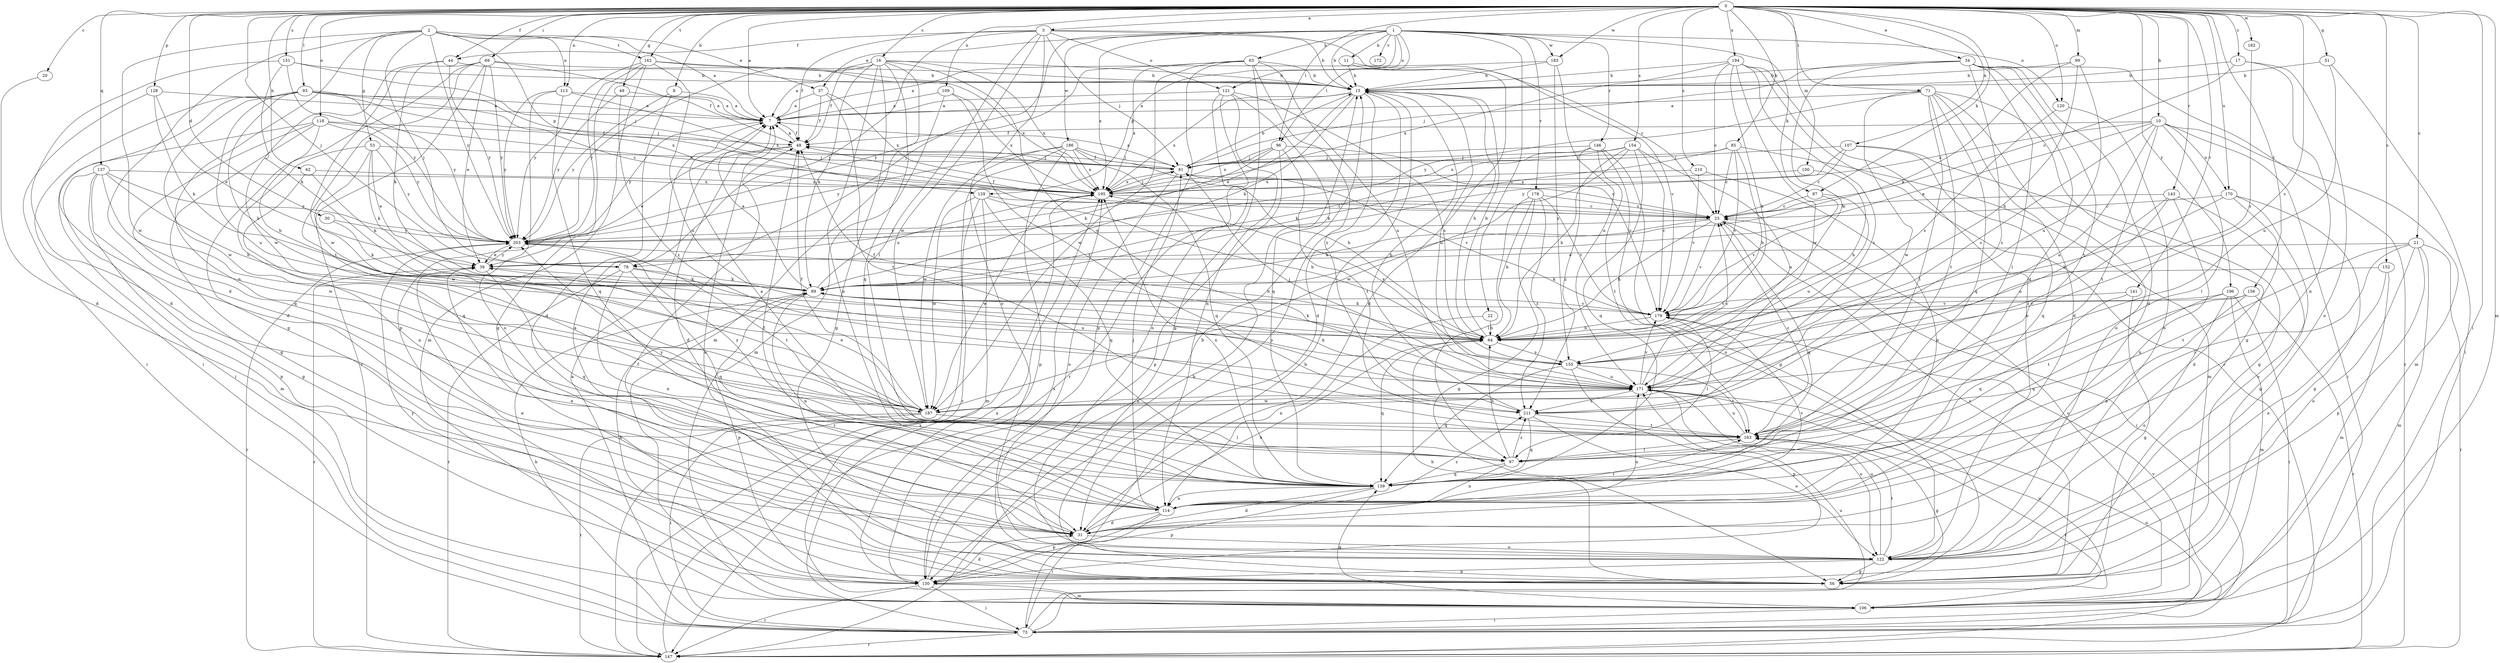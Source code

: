 strict digraph  {
0;
1;
2;
3;
7;
8;
10;
11;
15;
16;
17;
20;
21;
22;
23;
30;
31;
34;
37;
39;
44;
48;
49;
51;
53;
56;
62;
63;
64;
69;
71;
73;
78;
81;
85;
87;
89;
93;
96;
97;
99;
100;
106;
107;
109;
113;
114;
118;
120;
121;
122;
128;
129;
130;
137;
139;
141;
143;
146;
147;
151;
152;
154;
155;
156;
162;
163;
170;
171;
172;
178;
179;
182;
183;
186;
187;
194;
195;
196;
203;
210;
211;
0 -> 3  [label=a];
0 -> 7  [label=a];
0 -> 8  [label=b];
0 -> 10  [label=b];
0 -> 16  [label=c];
0 -> 17  [label=c];
0 -> 20  [label=c];
0 -> 21  [label=c];
0 -> 30  [label=d];
0 -> 34  [label=e];
0 -> 44  [label=f];
0 -> 49  [label=g];
0 -> 51  [label=g];
0 -> 62  [label=h];
0 -> 69  [label=i];
0 -> 71  [label=i];
0 -> 73  [label=i];
0 -> 78  [label=j];
0 -> 85  [label=k];
0 -> 87  [label=k];
0 -> 93  [label=l];
0 -> 96  [label=l];
0 -> 99  [label=m];
0 -> 100  [label=m];
0 -> 106  [label=m];
0 -> 107  [label=n];
0 -> 109  [label=n];
0 -> 113  [label=n];
0 -> 118  [label=o];
0 -> 120  [label=o];
0 -> 128  [label=p];
0 -> 137  [label=q];
0 -> 141  [label=r];
0 -> 143  [label=r];
0 -> 151  [label=s];
0 -> 152  [label=s];
0 -> 154  [label=s];
0 -> 155  [label=s];
0 -> 156  [label=t];
0 -> 162  [label=t];
0 -> 170  [label=u];
0 -> 182  [label=w];
0 -> 183  [label=w];
0 -> 194  [label=x];
0 -> 196  [label=y];
0 -> 210  [label=z];
1 -> 11  [label=b];
1 -> 15  [label=b];
1 -> 22  [label=c];
1 -> 37  [label=e];
1 -> 63  [label=h];
1 -> 78  [label=j];
1 -> 87  [label=k];
1 -> 96  [label=l];
1 -> 120  [label=o];
1 -> 121  [label=o];
1 -> 129  [label=p];
1 -> 146  [label=r];
1 -> 172  [label=v];
1 -> 178  [label=v];
1 -> 183  [label=w];
1 -> 186  [label=w];
1 -> 195  [label=x];
2 -> 7  [label=a];
2 -> 31  [label=d];
2 -> 37  [label=e];
2 -> 53  [label=g];
2 -> 78  [label=j];
2 -> 113  [label=n];
2 -> 114  [label=n];
2 -> 129  [label=p];
2 -> 162  [label=t];
2 -> 187  [label=w];
2 -> 203  [label=y];
3 -> 15  [label=b];
3 -> 23  [label=c];
3 -> 44  [label=f];
3 -> 48  [label=f];
3 -> 78  [label=j];
3 -> 81  [label=j];
3 -> 97  [label=l];
3 -> 121  [label=o];
3 -> 122  [label=o];
3 -> 187  [label=w];
7 -> 48  [label=f];
7 -> 203  [label=y];
8 -> 7  [label=a];
8 -> 31  [label=d];
8 -> 203  [label=y];
10 -> 39  [label=e];
10 -> 48  [label=f];
10 -> 73  [label=i];
10 -> 97  [label=l];
10 -> 106  [label=m];
10 -> 155  [label=s];
10 -> 163  [label=t];
10 -> 170  [label=u];
10 -> 171  [label=u];
10 -> 195  [label=x];
11 -> 15  [label=b];
11 -> 31  [label=d];
11 -> 179  [label=v];
15 -> 7  [label=a];
15 -> 31  [label=d];
15 -> 39  [label=e];
15 -> 64  [label=h];
15 -> 89  [label=k];
15 -> 130  [label=p];
15 -> 171  [label=u];
15 -> 195  [label=x];
16 -> 7  [label=a];
16 -> 15  [label=b];
16 -> 48  [label=f];
16 -> 56  [label=g];
16 -> 89  [label=k];
16 -> 106  [label=m];
16 -> 114  [label=n];
16 -> 139  [label=q];
16 -> 171  [label=u];
16 -> 195  [label=x];
16 -> 203  [label=y];
17 -> 15  [label=b];
17 -> 23  [label=c];
17 -> 114  [label=n];
17 -> 122  [label=o];
20 -> 31  [label=d];
21 -> 39  [label=e];
21 -> 97  [label=l];
21 -> 106  [label=m];
21 -> 122  [label=o];
21 -> 130  [label=p];
21 -> 147  [label=r];
21 -> 163  [label=t];
22 -> 64  [label=h];
22 -> 114  [label=n];
23 -> 48  [label=f];
23 -> 64  [label=h];
23 -> 73  [label=i];
23 -> 89  [label=k];
23 -> 139  [label=q];
23 -> 179  [label=v];
23 -> 203  [label=y];
30 -> 89  [label=k];
30 -> 203  [label=y];
31 -> 7  [label=a];
31 -> 39  [label=e];
31 -> 64  [label=h];
31 -> 122  [label=o];
31 -> 171  [label=u];
34 -> 15  [label=b];
34 -> 31  [label=d];
34 -> 64  [label=h];
34 -> 81  [label=j];
34 -> 97  [label=l];
34 -> 139  [label=q];
34 -> 147  [label=r];
34 -> 163  [label=t];
34 -> 211  [label=z];
37 -> 7  [label=a];
37 -> 48  [label=f];
37 -> 163  [label=t];
37 -> 195  [label=x];
39 -> 89  [label=k];
39 -> 139  [label=q];
39 -> 147  [label=r];
39 -> 203  [label=y];
44 -> 15  [label=b];
44 -> 89  [label=k];
44 -> 187  [label=w];
44 -> 203  [label=y];
48 -> 7  [label=a];
48 -> 31  [label=d];
48 -> 39  [label=e];
48 -> 81  [label=j];
49 -> 7  [label=a];
49 -> 203  [label=y];
49 -> 211  [label=z];
51 -> 15  [label=b];
51 -> 73  [label=i];
51 -> 171  [label=u];
53 -> 39  [label=e];
53 -> 81  [label=j];
53 -> 89  [label=k];
53 -> 139  [label=q];
53 -> 187  [label=w];
53 -> 203  [label=y];
56 -> 7  [label=a];
56 -> 23  [label=c];
56 -> 48  [label=f];
56 -> 64  [label=h];
62 -> 89  [label=k];
62 -> 114  [label=n];
62 -> 195  [label=x];
63 -> 15  [label=b];
63 -> 56  [label=g];
63 -> 130  [label=p];
63 -> 171  [label=u];
63 -> 187  [label=w];
63 -> 195  [label=x];
63 -> 203  [label=y];
63 -> 211  [label=z];
64 -> 15  [label=b];
64 -> 89  [label=k];
64 -> 139  [label=q];
64 -> 155  [label=s];
69 -> 15  [label=b];
69 -> 39  [label=e];
69 -> 48  [label=f];
69 -> 56  [label=g];
69 -> 147  [label=r];
69 -> 163  [label=t];
69 -> 187  [label=w];
69 -> 203  [label=y];
71 -> 7  [label=a];
71 -> 31  [label=d];
71 -> 56  [label=g];
71 -> 97  [label=l];
71 -> 122  [label=o];
71 -> 139  [label=q];
71 -> 163  [label=t];
71 -> 187  [label=w];
71 -> 203  [label=y];
73 -> 7  [label=a];
73 -> 15  [label=b];
73 -> 89  [label=k];
73 -> 147  [label=r];
73 -> 163  [label=t];
73 -> 171  [label=u];
73 -> 179  [label=v];
73 -> 195  [label=x];
78 -> 89  [label=k];
78 -> 114  [label=n];
78 -> 139  [label=q];
78 -> 147  [label=r];
78 -> 171  [label=u];
81 -> 7  [label=a];
81 -> 15  [label=b];
81 -> 23  [label=c];
81 -> 48  [label=f];
81 -> 122  [label=o];
81 -> 179  [label=v];
81 -> 195  [label=x];
85 -> 23  [label=c];
85 -> 64  [label=h];
85 -> 81  [label=j];
85 -> 89  [label=k];
85 -> 106  [label=m];
85 -> 179  [label=v];
87 -> 23  [label=c];
87 -> 171  [label=u];
87 -> 179  [label=v];
89 -> 7  [label=a];
89 -> 114  [label=n];
89 -> 130  [label=p];
89 -> 179  [label=v];
89 -> 195  [label=x];
93 -> 7  [label=a];
93 -> 23  [label=c];
93 -> 31  [label=d];
93 -> 64  [label=h];
93 -> 73  [label=i];
93 -> 81  [label=j];
93 -> 171  [label=u];
93 -> 187  [label=w];
93 -> 195  [label=x];
93 -> 203  [label=y];
96 -> 81  [label=j];
96 -> 89  [label=k];
96 -> 130  [label=p];
96 -> 163  [label=t];
96 -> 179  [label=v];
96 -> 195  [label=x];
97 -> 7  [label=a];
97 -> 64  [label=h];
97 -> 114  [label=n];
97 -> 139  [label=q];
97 -> 203  [label=y];
97 -> 211  [label=z];
99 -> 15  [label=b];
99 -> 64  [label=h];
99 -> 89  [label=k];
99 -> 171  [label=u];
100 -> 64  [label=h];
100 -> 195  [label=x];
106 -> 23  [label=c];
106 -> 73  [label=i];
106 -> 139  [label=q];
106 -> 171  [label=u];
107 -> 23  [label=c];
107 -> 56  [label=g];
107 -> 81  [label=j];
107 -> 139  [label=q];
107 -> 203  [label=y];
109 -> 7  [label=a];
109 -> 106  [label=m];
109 -> 195  [label=x];
109 -> 211  [label=z];
113 -> 7  [label=a];
113 -> 122  [label=o];
113 -> 139  [label=q];
113 -> 195  [label=x];
113 -> 203  [label=y];
114 -> 31  [label=d];
114 -> 48  [label=f];
114 -> 73  [label=i];
114 -> 81  [label=j];
114 -> 130  [label=p];
114 -> 163  [label=t];
114 -> 179  [label=v];
114 -> 211  [label=z];
118 -> 48  [label=f];
118 -> 56  [label=g];
118 -> 64  [label=h];
118 -> 73  [label=i];
118 -> 139  [label=q];
118 -> 195  [label=x];
118 -> 203  [label=y];
120 -> 122  [label=o];
120 -> 155  [label=s];
121 -> 7  [label=a];
121 -> 114  [label=n];
121 -> 122  [label=o];
121 -> 139  [label=q];
121 -> 147  [label=r];
121 -> 155  [label=s];
122 -> 39  [label=e];
122 -> 56  [label=g];
122 -> 130  [label=p];
122 -> 163  [label=t];
122 -> 171  [label=u];
128 -> 7  [label=a];
128 -> 39  [label=e];
128 -> 73  [label=i];
128 -> 89  [label=k];
129 -> 23  [label=c];
129 -> 64  [label=h];
129 -> 106  [label=m];
129 -> 139  [label=q];
129 -> 147  [label=r];
129 -> 187  [label=w];
130 -> 15  [label=b];
130 -> 31  [label=d];
130 -> 73  [label=i];
130 -> 89  [label=k];
130 -> 106  [label=m];
130 -> 147  [label=r];
130 -> 195  [label=x];
130 -> 203  [label=y];
137 -> 56  [label=g];
137 -> 64  [label=h];
137 -> 106  [label=m];
137 -> 130  [label=p];
137 -> 187  [label=w];
137 -> 195  [label=x];
137 -> 203  [label=y];
139 -> 31  [label=d];
139 -> 114  [label=n];
139 -> 130  [label=p];
139 -> 195  [label=x];
141 -> 56  [label=g];
141 -> 139  [label=q];
141 -> 179  [label=v];
143 -> 23  [label=c];
143 -> 56  [label=g];
143 -> 114  [label=n];
143 -> 171  [label=u];
143 -> 211  [label=z];
146 -> 56  [label=g];
146 -> 81  [label=j];
146 -> 122  [label=o];
146 -> 163  [label=t];
146 -> 195  [label=x];
146 -> 211  [label=z];
147 -> 15  [label=b];
147 -> 171  [label=u];
147 -> 195  [label=x];
151 -> 15  [label=b];
151 -> 31  [label=d];
151 -> 81  [label=j];
151 -> 89  [label=k];
151 -> 203  [label=y];
152 -> 89  [label=k];
152 -> 106  [label=m];
152 -> 122  [label=o];
154 -> 64  [label=h];
154 -> 81  [label=j];
154 -> 89  [label=k];
154 -> 139  [label=q];
154 -> 171  [label=u];
154 -> 179  [label=v];
154 -> 187  [label=w];
155 -> 48  [label=f];
155 -> 130  [label=p];
155 -> 139  [label=q];
155 -> 163  [label=t];
155 -> 171  [label=u];
155 -> 195  [label=x];
156 -> 114  [label=n];
156 -> 147  [label=r];
156 -> 163  [label=t];
156 -> 179  [label=v];
162 -> 15  [label=b];
162 -> 56  [label=g];
162 -> 106  [label=m];
162 -> 130  [label=p];
162 -> 171  [label=u];
162 -> 195  [label=x];
162 -> 203  [label=y];
163 -> 23  [label=c];
163 -> 56  [label=g];
163 -> 97  [label=l];
163 -> 171  [label=u];
163 -> 203  [label=y];
170 -> 23  [label=c];
170 -> 31  [label=d];
170 -> 56  [label=g];
170 -> 64  [label=h];
170 -> 122  [label=o];
171 -> 23  [label=c];
171 -> 81  [label=j];
171 -> 89  [label=k];
171 -> 122  [label=o];
171 -> 179  [label=v];
171 -> 187  [label=w];
171 -> 211  [label=z];
178 -> 23  [label=c];
178 -> 56  [label=g];
178 -> 64  [label=h];
178 -> 97  [label=l];
178 -> 179  [label=v];
178 -> 211  [label=z];
179 -> 64  [label=h];
179 -> 89  [label=k];
179 -> 97  [label=l];
182 -> 155  [label=s];
183 -> 7  [label=a];
183 -> 15  [label=b];
183 -> 155  [label=s];
183 -> 171  [label=u];
186 -> 64  [label=h];
186 -> 81  [label=j];
186 -> 130  [label=p];
186 -> 139  [label=q];
186 -> 147  [label=r];
186 -> 187  [label=w];
186 -> 195  [label=x];
186 -> 203  [label=y];
187 -> 39  [label=e];
187 -> 48  [label=f];
187 -> 73  [label=i];
187 -> 97  [label=l];
187 -> 147  [label=r];
187 -> 171  [label=u];
194 -> 15  [label=b];
194 -> 23  [label=c];
194 -> 64  [label=h];
194 -> 122  [label=o];
194 -> 147  [label=r];
194 -> 187  [label=w];
194 -> 195  [label=x];
194 -> 211  [label=z];
195 -> 23  [label=c];
195 -> 81  [label=j];
195 -> 187  [label=w];
196 -> 73  [label=i];
196 -> 106  [label=m];
196 -> 122  [label=o];
196 -> 139  [label=q];
196 -> 179  [label=v];
203 -> 39  [label=e];
203 -> 64  [label=h];
203 -> 147  [label=r];
203 -> 163  [label=t];
210 -> 114  [label=n];
210 -> 179  [label=v];
210 -> 195  [label=x];
211 -> 15  [label=b];
211 -> 122  [label=o];
211 -> 139  [label=q];
211 -> 163  [label=t];
}
